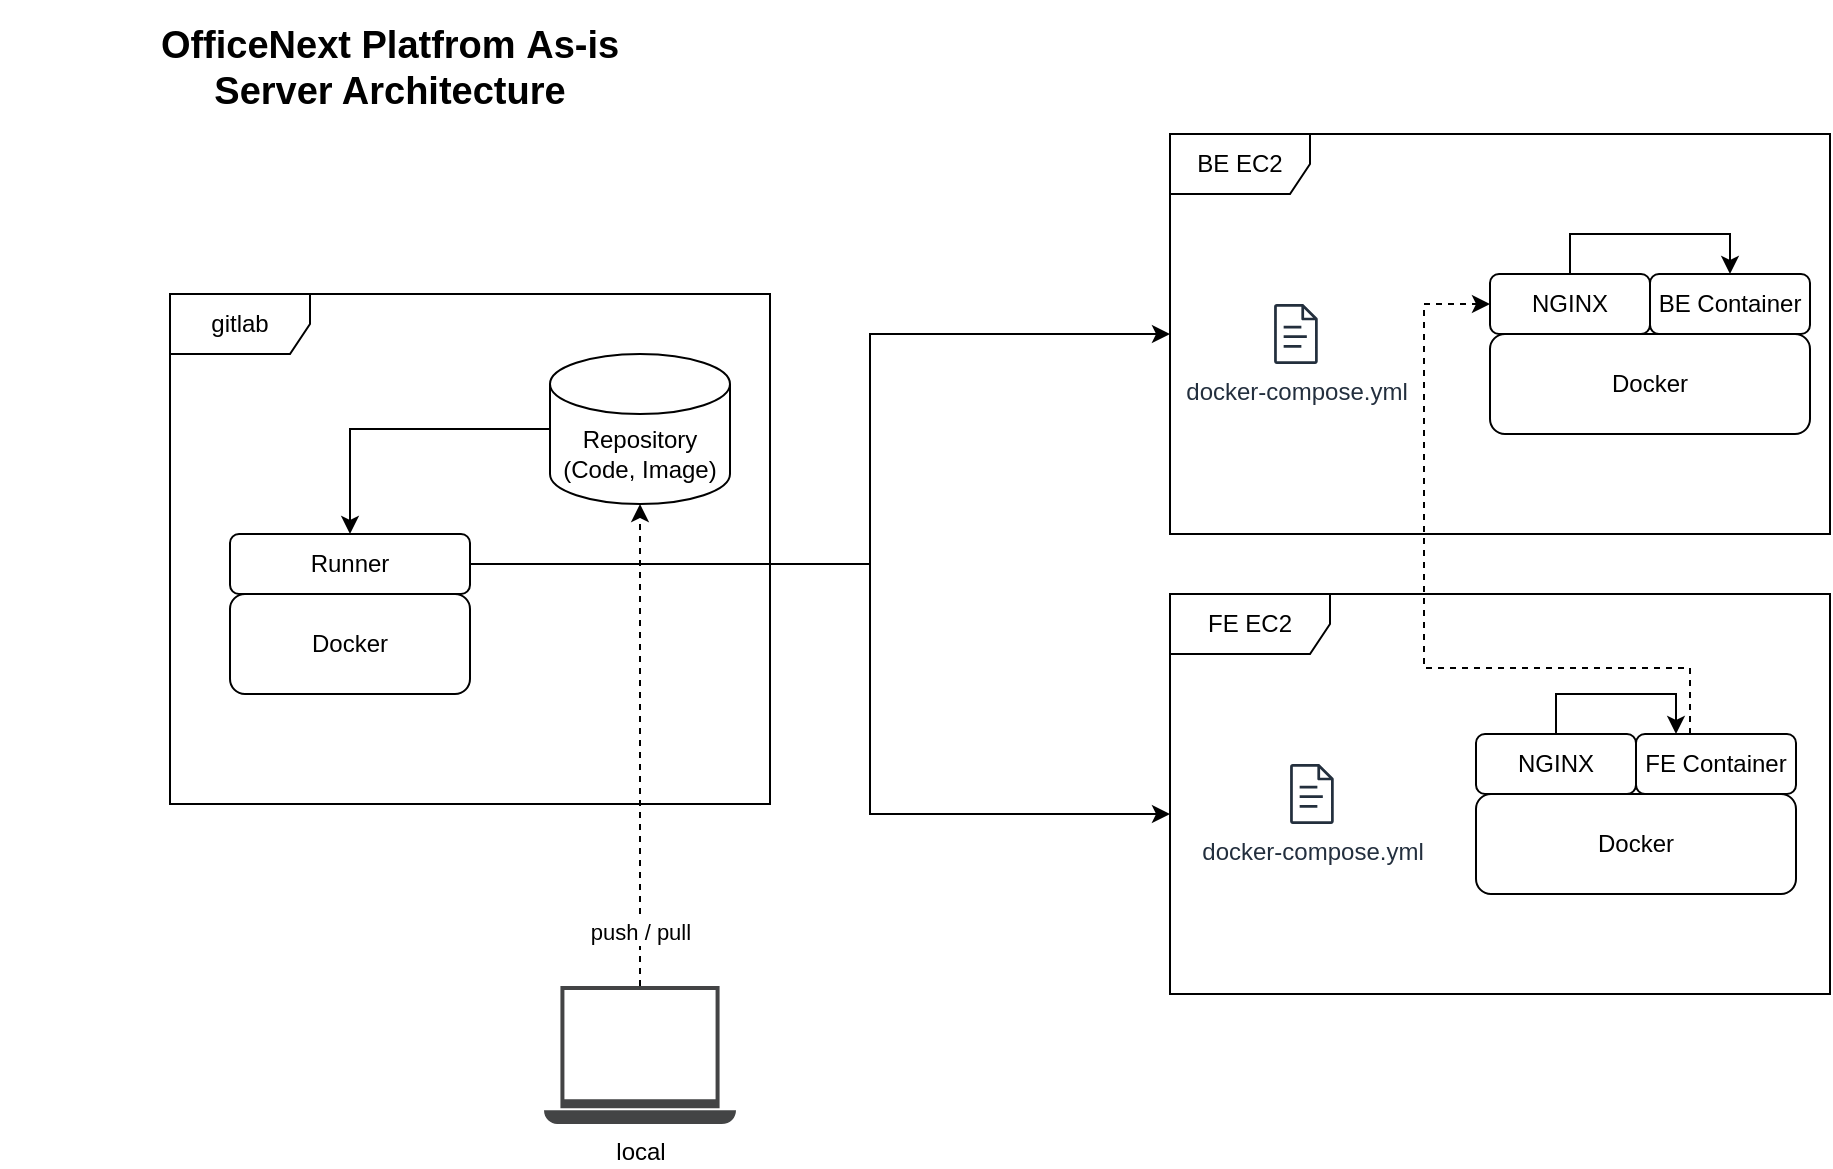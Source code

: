 <mxfile version="26.1.0">
  <diagram name="페이지-1" id="rf7EFunDmAB-ykwR9J7b">
    <mxGraphModel dx="1242" dy="819" grid="0" gridSize="10" guides="1" tooltips="1" connect="1" arrows="1" fold="1" page="1" pageScale="1" pageWidth="1600" pageHeight="1400" background="none" math="0" shadow="0">
      <root>
        <mxCell id="0" />
        <mxCell id="1" parent="0" />
        <mxCell id="ZhHLJX4HFlj_oHhNkQ0L-2" value="BE EC2" style="shape=umlFrame;whiteSpace=wrap;html=1;pointerEvents=0;width=70;height=30;" vertex="1" parent="1">
          <mxGeometry x="824" y="260" width="330" height="200" as="geometry" />
        </mxCell>
        <mxCell id="ZhHLJX4HFlj_oHhNkQ0L-3" value="FE EC2" style="shape=umlFrame;whiteSpace=wrap;html=1;pointerEvents=0;width=80;height=30;" vertex="1" parent="1">
          <mxGeometry x="824" y="490" width="330" height="200" as="geometry" />
        </mxCell>
        <mxCell id="ZhHLJX4HFlj_oHhNkQ0L-4" value="gitlab" style="shape=umlFrame;whiteSpace=wrap;html=1;pointerEvents=0;width=70;height=30;" vertex="1" parent="1">
          <mxGeometry x="324" y="340" width="300" height="255" as="geometry" />
        </mxCell>
        <mxCell id="ZhHLJX4HFlj_oHhNkQ0L-22" style="edgeStyle=orthogonalEdgeStyle;rounded=0;orthogonalLoop=1;jettySize=auto;html=1;" edge="1" parent="1" source="ZhHLJX4HFlj_oHhNkQ0L-5" target="ZhHLJX4HFlj_oHhNkQ0L-2">
          <mxGeometry relative="1" as="geometry">
            <Array as="points">
              <mxPoint x="674" y="475" />
              <mxPoint x="674" y="360" />
            </Array>
          </mxGeometry>
        </mxCell>
        <mxCell id="ZhHLJX4HFlj_oHhNkQ0L-23" style="edgeStyle=orthogonalEdgeStyle;rounded=0;orthogonalLoop=1;jettySize=auto;html=1;" edge="1" parent="1" source="ZhHLJX4HFlj_oHhNkQ0L-5" target="ZhHLJX4HFlj_oHhNkQ0L-3">
          <mxGeometry relative="1" as="geometry">
            <Array as="points">
              <mxPoint x="674" y="475" />
              <mxPoint x="674" y="600" />
            </Array>
          </mxGeometry>
        </mxCell>
        <mxCell id="ZhHLJX4HFlj_oHhNkQ0L-5" value="Runner" style="rounded=1;whiteSpace=wrap;html=1;" vertex="1" parent="1">
          <mxGeometry x="354" y="460" width="120" height="30" as="geometry" />
        </mxCell>
        <mxCell id="ZhHLJX4HFlj_oHhNkQ0L-6" value="Docker" style="rounded=1;whiteSpace=wrap;html=1;" vertex="1" parent="1">
          <mxGeometry x="354" y="490" width="120" height="50" as="geometry" />
        </mxCell>
        <mxCell id="ZhHLJX4HFlj_oHhNkQ0L-7" value="Docker" style="rounded=1;whiteSpace=wrap;html=1;" vertex="1" parent="1">
          <mxGeometry x="984" y="360" width="160" height="50" as="geometry" />
        </mxCell>
        <mxCell id="ZhHLJX4HFlj_oHhNkQ0L-8" value="Docker" style="rounded=1;whiteSpace=wrap;html=1;" vertex="1" parent="1">
          <mxGeometry x="977" y="590" width="160" height="50" as="geometry" />
        </mxCell>
        <mxCell id="ZhHLJX4HFlj_oHhNkQ0L-12" value="BE Container" style="rounded=1;whiteSpace=wrap;html=1;" vertex="1" parent="1">
          <mxGeometry x="1064" y="330" width="80" height="30" as="geometry" />
        </mxCell>
        <mxCell id="ZhHLJX4HFlj_oHhNkQ0L-31" style="edgeStyle=orthogonalEdgeStyle;rounded=0;orthogonalLoop=1;jettySize=auto;html=1;entryX=0;entryY=0.5;entryDx=0;entryDy=0;dashed=1;" edge="1" parent="1" source="ZhHLJX4HFlj_oHhNkQ0L-13" target="ZhHLJX4HFlj_oHhNkQ0L-19">
          <mxGeometry relative="1" as="geometry">
            <Array as="points">
              <mxPoint x="1084" y="527" />
              <mxPoint x="951" y="527" />
              <mxPoint x="951" y="345" />
            </Array>
          </mxGeometry>
        </mxCell>
        <mxCell id="ZhHLJX4HFlj_oHhNkQ0L-13" value="FE Container" style="rounded=1;whiteSpace=wrap;html=1;" vertex="1" parent="1">
          <mxGeometry x="1057" y="560" width="80" height="30" as="geometry" />
        </mxCell>
        <mxCell id="ZhHLJX4HFlj_oHhNkQ0L-14" value="docker-compose.yml" style="sketch=0;outlineConnect=0;fontColor=#232F3E;gradientColor=none;fillColor=#232F3D;strokeColor=none;dashed=0;verticalLabelPosition=bottom;verticalAlign=top;align=center;html=1;fontSize=12;fontStyle=0;aspect=fixed;pointerEvents=1;shape=mxgraph.aws4.document;" vertex="1" parent="1">
          <mxGeometry x="876" y="345" width="21.92" height="30" as="geometry" />
        </mxCell>
        <mxCell id="ZhHLJX4HFlj_oHhNkQ0L-15" value="docker-compose.yml" style="sketch=0;outlineConnect=0;fontColor=#232F3E;gradientColor=none;fillColor=#232F3D;strokeColor=none;dashed=0;verticalLabelPosition=bottom;verticalAlign=top;align=center;html=1;fontSize=12;fontStyle=0;aspect=fixed;pointerEvents=1;shape=mxgraph.aws4.document;" vertex="1" parent="1">
          <mxGeometry x="884" y="575" width="21.92" height="30" as="geometry" />
        </mxCell>
        <mxCell id="ZhHLJX4HFlj_oHhNkQ0L-33" style="edgeStyle=orthogonalEdgeStyle;rounded=0;orthogonalLoop=1;jettySize=auto;html=1;entryX=0.25;entryY=0;entryDx=0;entryDy=0;" edge="1" parent="1" source="ZhHLJX4HFlj_oHhNkQ0L-18" target="ZhHLJX4HFlj_oHhNkQ0L-13">
          <mxGeometry relative="1" as="geometry" />
        </mxCell>
        <mxCell id="ZhHLJX4HFlj_oHhNkQ0L-18" value="NGINX" style="rounded=1;whiteSpace=wrap;html=1;" vertex="1" parent="1">
          <mxGeometry x="977" y="560" width="80" height="30" as="geometry" />
        </mxCell>
        <mxCell id="ZhHLJX4HFlj_oHhNkQ0L-34" style="edgeStyle=orthogonalEdgeStyle;rounded=0;orthogonalLoop=1;jettySize=auto;html=1;entryX=0.5;entryY=0;entryDx=0;entryDy=0;" edge="1" parent="1" source="ZhHLJX4HFlj_oHhNkQ0L-19" target="ZhHLJX4HFlj_oHhNkQ0L-12">
          <mxGeometry relative="1" as="geometry" />
        </mxCell>
        <mxCell id="ZhHLJX4HFlj_oHhNkQ0L-19" value="NGINX" style="rounded=1;whiteSpace=wrap;html=1;" vertex="1" parent="1">
          <mxGeometry x="984" y="330" width="80" height="30" as="geometry" />
        </mxCell>
        <mxCell id="ZhHLJX4HFlj_oHhNkQ0L-21" style="rounded=0;orthogonalLoop=1;jettySize=auto;html=1;entryX=0.5;entryY=0;entryDx=0;entryDy=0;edgeStyle=orthogonalEdgeStyle;" edge="1" parent="1" source="ZhHLJX4HFlj_oHhNkQ0L-20" target="ZhHLJX4HFlj_oHhNkQ0L-5">
          <mxGeometry relative="1" as="geometry" />
        </mxCell>
        <mxCell id="ZhHLJX4HFlj_oHhNkQ0L-20" value="Repository&lt;br&gt;(Code, Image)" style="shape=cylinder3;whiteSpace=wrap;html=1;boundedLbl=1;backgroundOutline=1;size=15;" vertex="1" parent="1">
          <mxGeometry x="514" y="370" width="90" height="75" as="geometry" />
        </mxCell>
        <mxCell id="ZhHLJX4HFlj_oHhNkQ0L-28" style="edgeStyle=orthogonalEdgeStyle;rounded=0;orthogonalLoop=1;jettySize=auto;html=1;dashed=1;" edge="1" parent="1" source="ZhHLJX4HFlj_oHhNkQ0L-27" target="ZhHLJX4HFlj_oHhNkQ0L-20">
          <mxGeometry relative="1" as="geometry" />
        </mxCell>
        <mxCell id="ZhHLJX4HFlj_oHhNkQ0L-29" value="push / pull" style="edgeLabel;html=1;align=center;verticalAlign=middle;resizable=0;points=[];" vertex="1" connectable="0" parent="ZhHLJX4HFlj_oHhNkQ0L-28">
          <mxGeometry x="-0.82" y="-3" relative="1" as="geometry">
            <mxPoint x="-3" y="-6" as="offset" />
          </mxGeometry>
        </mxCell>
        <mxCell id="ZhHLJX4HFlj_oHhNkQ0L-27" value="local" style="sketch=0;pointerEvents=1;shadow=0;dashed=0;html=1;strokeColor=none;fillColor=#434445;aspect=fixed;labelPosition=center;verticalLabelPosition=bottom;verticalAlign=top;align=center;outlineConnect=0;shape=mxgraph.vvd.laptop;" vertex="1" parent="1">
          <mxGeometry x="511" y="686" width="96" height="69.12" as="geometry" />
        </mxCell>
        <mxCell id="ZhHLJX4HFlj_oHhNkQ0L-30" value="&lt;b&gt;&lt;font style=&quot;font-size: 19px;&quot;&gt;OfficeNext Platfrom&amp;nbsp;&lt;/font&gt;&lt;/b&gt;&lt;b&gt;&lt;font style=&quot;font-size: 19px;&quot;&gt;As-is&lt;br&gt;&lt;/font&gt;&lt;/b&gt;&lt;b&gt;&lt;font style=&quot;font-size: 19px;&quot;&gt;Server Architecture&lt;/font&gt;&lt;/b&gt;" style="text;html=1;align=center;verticalAlign=middle;whiteSpace=wrap;rounded=0;" vertex="1" parent="1">
          <mxGeometry x="239" y="193" width="390" height="67" as="geometry" />
        </mxCell>
      </root>
    </mxGraphModel>
  </diagram>
</mxfile>
